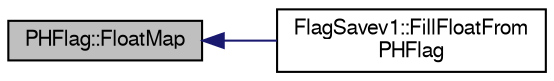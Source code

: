 digraph "PHFlag::FloatMap"
{
  bgcolor="transparent";
  edge [fontname="FreeSans",fontsize="10",labelfontname="FreeSans",labelfontsize="10"];
  node [fontname="FreeSans",fontsize="10",shape=record];
  rankdir="LR";
  Node1 [label="PHFlag::FloatMap",height=0.2,width=0.4,color="black", fillcolor="grey75", style="filled" fontcolor="black"];
  Node1 -> Node2 [dir="back",color="midnightblue",fontsize="10",style="solid",fontname="FreeSans"];
  Node2 [label="FlagSavev1::FillFloatFrom\lPHFlag",height=0.2,width=0.4,color="black",URL="$da/db3/classFlagSavev1.html#aa92739fc7d5aae2d8d21bcda3c1e8c55"];
}
